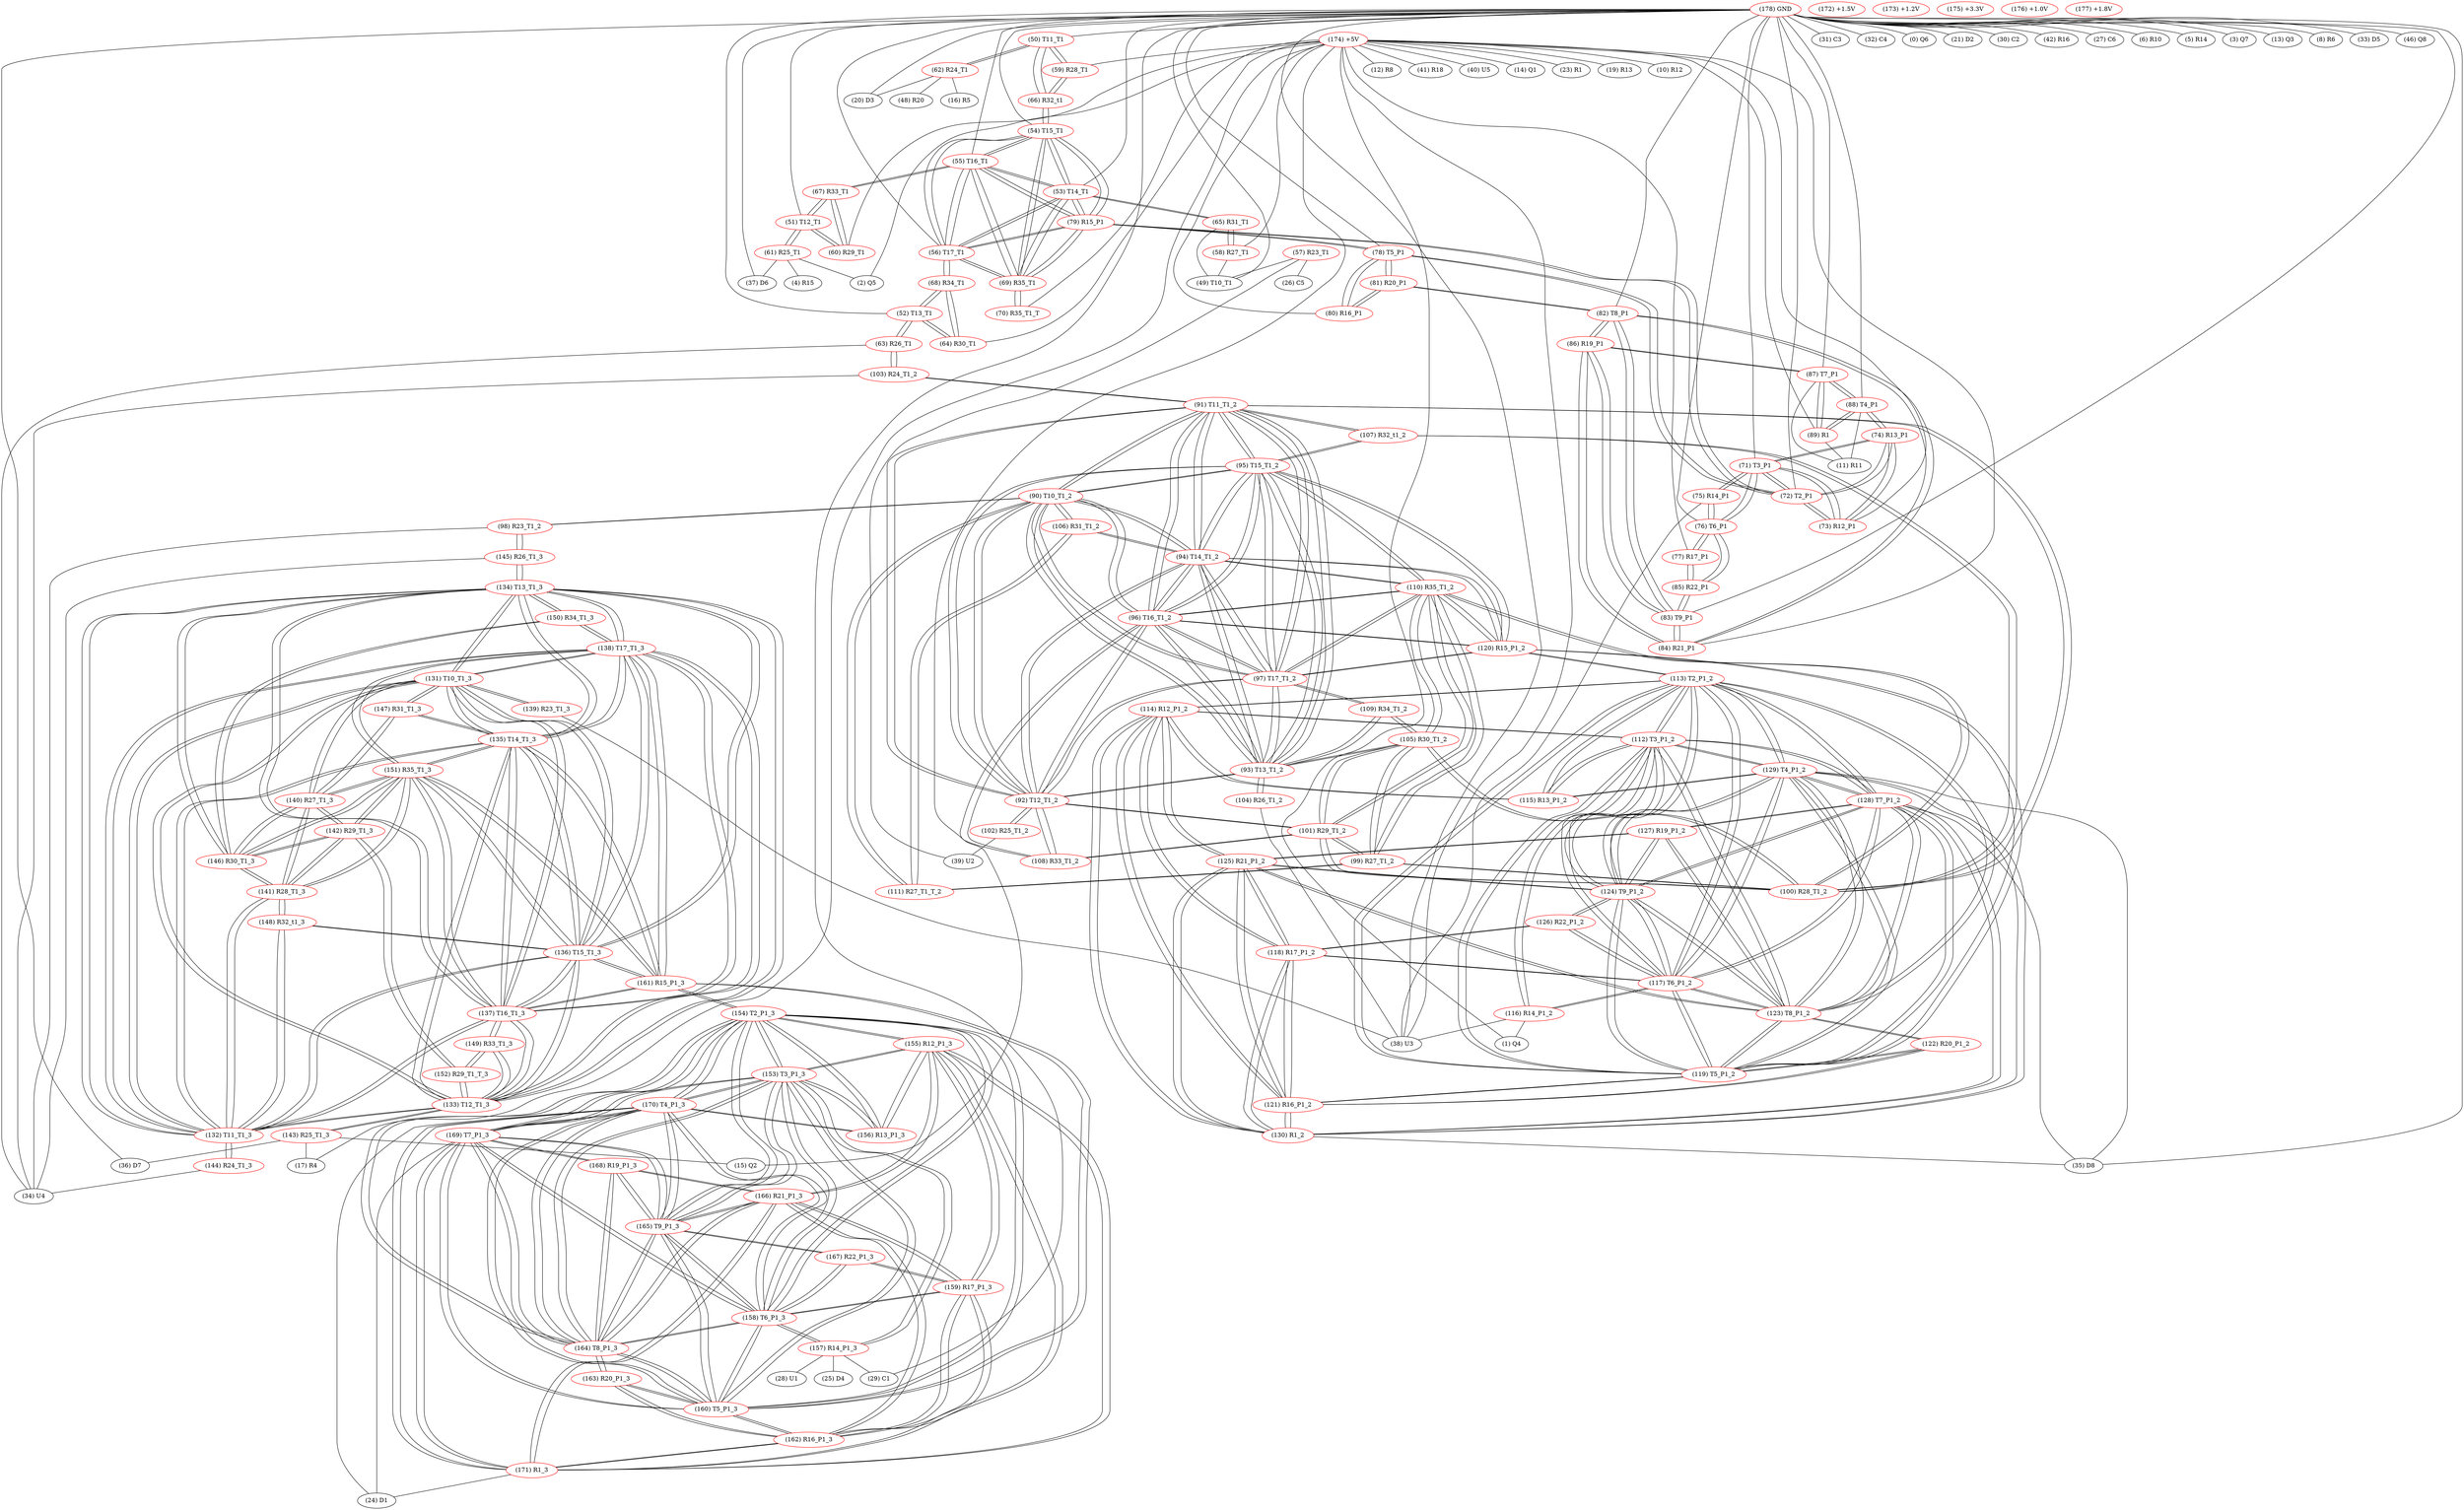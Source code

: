 graph {
	50 [label="(50) T11_T1" color=red]
	62 [label="(62) R24_T1"]
	59 [label="(59) R28_T1"]
	66 [label="(66) R32_t1"]
	51 [label="(51) T12_T1" color=red]
	67 [label="(67) R33_T1"]
	60 [label="(60) R29_T1"]
	61 [label="(61) R25_T1"]
	52 [label="(52) T13_T1" color=red]
	64 [label="(64) R30_T1"]
	68 [label="(68) R34_T1"]
	63 [label="(63) R26_T1"]
	53 [label="(53) T14_T1" color=red]
	65 [label="(65) R31_T1"]
	79 [label="(79) R15_P1"]
	56 [label="(56) T17_T1"]
	69 [label="(69) R35_T1"]
	55 [label="(55) T16_T1"]
	54 [label="(54) T15_T1"]
	54 [label="(54) T15_T1" color=red]
	66 [label="(66) R32_t1"]
	79 [label="(79) R15_P1"]
	56 [label="(56) T17_T1"]
	69 [label="(69) R35_T1"]
	55 [label="(55) T16_T1"]
	53 [label="(53) T14_T1"]
	55 [label="(55) T16_T1" color=red]
	67 [label="(67) R33_T1"]
	79 [label="(79) R15_P1"]
	56 [label="(56) T17_T1"]
	69 [label="(69) R35_T1"]
	54 [label="(54) T15_T1"]
	53 [label="(53) T14_T1"]
	56 [label="(56) T17_T1" color=red]
	68 [label="(68) R34_T1"]
	79 [label="(79) R15_P1"]
	69 [label="(69) R35_T1"]
	55 [label="(55) T16_T1"]
	54 [label="(54) T15_T1"]
	53 [label="(53) T14_T1"]
	57 [label="(57) R23_T1" color=red]
	26 [label="(26) C5"]
	39 [label="(39) U2"]
	49 [label="(49) T10_T1"]
	58 [label="(58) R27_T1" color=red]
	49 [label="(49) T10_T1"]
	65 [label="(65) R31_T1"]
	59 [label="(59) R28_T1" color=red]
	50 [label="(50) T11_T1"]
	66 [label="(66) R32_t1"]
	60 [label="(60) R29_T1" color=red]
	67 [label="(67) R33_T1"]
	51 [label="(51) T12_T1"]
	61 [label="(61) R25_T1" color=red]
	4 [label="(4) R15"]
	2 [label="(2) Q5"]
	37 [label="(37) D6"]
	51 [label="(51) T12_T1"]
	62 [label="(62) R24_T1" color=red]
	48 [label="(48) R20"]
	20 [label="(20) D3"]
	16 [label="(16) R5"]
	50 [label="(50) T11_T1"]
	63 [label="(63) R26_T1" color=red]
	34 [label="(34) U4"]
	103 [label="(103) R24_T1_2"]
	52 [label="(52) T13_T1"]
	64 [label="(64) R30_T1" color=red]
	68 [label="(68) R34_T1"]
	52 [label="(52) T13_T1"]
	65 [label="(65) R31_T1" color=red]
	49 [label="(49) T10_T1"]
	58 [label="(58) R27_T1"]
	53 [label="(53) T14_T1"]
	66 [label="(66) R32_t1" color=red]
	54 [label="(54) T15_T1"]
	50 [label="(50) T11_T1"]
	59 [label="(59) R28_T1"]
	67 [label="(67) R33_T1" color=red]
	55 [label="(55) T16_T1"]
	60 [label="(60) R29_T1"]
	51 [label="(51) T12_T1"]
	68 [label="(68) R34_T1" color=red]
	56 [label="(56) T17_T1"]
	64 [label="(64) R30_T1"]
	52 [label="(52) T13_T1"]
	69 [label="(69) R35_T1" color=red]
	70 [label="(70) R35_T1_T"]
	79 [label="(79) R15_P1"]
	56 [label="(56) T17_T1"]
	55 [label="(55) T16_T1"]
	54 [label="(54) T15_T1"]
	53 [label="(53) T14_T1"]
	70 [label="(70) R35_T1_T" color=red]
	69 [label="(69) R35_T1"]
	71 [label="(71) T3_P1" color=red]
	75 [label="(75) R14_P1"]
	76 [label="(76) T6_P1"]
	74 [label="(74) R13_P1"]
	73 [label="(73) R12_P1"]
	72 [label="(72) T2_P1"]
	72 [label="(72) T2_P1" color=red]
	74 [label="(74) R13_P1"]
	71 [label="(71) T3_P1"]
	73 [label="(73) R12_P1"]
	78 [label="(78) T5_P1"]
	79 [label="(79) R15_P1"]
	73 [label="(73) R12_P1" color=red]
	74 [label="(74) R13_P1"]
	71 [label="(71) T3_P1"]
	72 [label="(72) T2_P1"]
	74 [label="(74) R13_P1" color=red]
	88 [label="(88) T4_P1"]
	71 [label="(71) T3_P1"]
	73 [label="(73) R12_P1"]
	72 [label="(72) T2_P1"]
	75 [label="(75) R14_P1" color=red]
	38 [label="(38) U3"]
	71 [label="(71) T3_P1"]
	76 [label="(76) T6_P1"]
	76 [label="(76) T6_P1" color=red]
	75 [label="(75) R14_P1"]
	71 [label="(71) T3_P1"]
	85 [label="(85) R22_P1"]
	77 [label="(77) R17_P1"]
	77 [label="(77) R17_P1" color=red]
	85 [label="(85) R22_P1"]
	76 [label="(76) T6_P1"]
	78 [label="(78) T5_P1" color=red]
	72 [label="(72) T2_P1"]
	79 [label="(79) R15_P1"]
	80 [label="(80) R16_P1"]
	81 [label="(81) R20_P1"]
	79 [label="(79) R15_P1" color=red]
	56 [label="(56) T17_T1"]
	69 [label="(69) R35_T1"]
	55 [label="(55) T16_T1"]
	54 [label="(54) T15_T1"]
	53 [label="(53) T14_T1"]
	72 [label="(72) T2_P1"]
	78 [label="(78) T5_P1"]
	80 [label="(80) R16_P1" color=red]
	78 [label="(78) T5_P1"]
	81 [label="(81) R20_P1"]
	81 [label="(81) R20_P1" color=red]
	82 [label="(82) T8_P1"]
	80 [label="(80) R16_P1"]
	78 [label="(78) T5_P1"]
	82 [label="(82) T8_P1" color=red]
	83 [label="(83) T9_P1"]
	84 [label="(84) R21_P1"]
	86 [label="(86) R19_P1"]
	81 [label="(81) R20_P1"]
	83 [label="(83) T9_P1" color=red]
	85 [label="(85) R22_P1"]
	84 [label="(84) R21_P1"]
	82 [label="(82) T8_P1"]
	86 [label="(86) R19_P1"]
	84 [label="(84) R21_P1" color=red]
	83 [label="(83) T9_P1"]
	82 [label="(82) T8_P1"]
	86 [label="(86) R19_P1"]
	85 [label="(85) R22_P1" color=red]
	83 [label="(83) T9_P1"]
	76 [label="(76) T6_P1"]
	77 [label="(77) R17_P1"]
	86 [label="(86) R19_P1" color=red]
	83 [label="(83) T9_P1"]
	84 [label="(84) R21_P1"]
	82 [label="(82) T8_P1"]
	87 [label="(87) T7_P1"]
	87 [label="(87) T7_P1" color=red]
	89 [label="(89) R1"]
	88 [label="(88) T4_P1"]
	11 [label="(11) R11"]
	86 [label="(86) R19_P1"]
	88 [label="(88) T4_P1" color=red]
	74 [label="(74) R13_P1"]
	89 [label="(89) R1"]
	87 [label="(87) T7_P1"]
	11 [label="(11) R11"]
	89 [label="(89) R1" color=red]
	88 [label="(88) T4_P1"]
	87 [label="(87) T7_P1"]
	11 [label="(11) R11"]
	90 [label="(90) T10_T1_2" color=red]
	98 [label="(98) R23_T1_2"]
	106 [label="(106) R31_T1_2"]
	111 [label="(111) R27_T1_T_2"]
	96 [label="(96) T16_T1_2"]
	97 [label="(97) T17_T1_2"]
	95 [label="(95) T15_T1_2"]
	92 [label="(92) T12_T1_2"]
	94 [label="(94) T14_T1_2"]
	93 [label="(93) T13_T1_2"]
	91 [label="(91) T11_T1_2"]
	91 [label="(91) T11_T1_2" color=red]
	103 [label="(103) R24_T1_2"]
	100 [label="(100) R28_T1_2"]
	107 [label="(107) R32_t1_2"]
	90 [label="(90) T10_T1_2"]
	96 [label="(96) T16_T1_2"]
	97 [label="(97) T17_T1_2"]
	95 [label="(95) T15_T1_2"]
	92 [label="(92) T12_T1_2"]
	94 [label="(94) T14_T1_2"]
	93 [label="(93) T13_T1_2"]
	92 [label="(92) T12_T1_2" color=red]
	108 [label="(108) R33_T1_2"]
	101 [label="(101) R29_T1_2"]
	102 [label="(102) R25_T1_2"]
	90 [label="(90) T10_T1_2"]
	96 [label="(96) T16_T1_2"]
	97 [label="(97) T17_T1_2"]
	95 [label="(95) T15_T1_2"]
	94 [label="(94) T14_T1_2"]
	93 [label="(93) T13_T1_2"]
	91 [label="(91) T11_T1_2"]
	93 [label="(93) T13_T1_2" color=red]
	105 [label="(105) R30_T1_2"]
	109 [label="(109) R34_T1_2"]
	104 [label="(104) R26_T1_2"]
	90 [label="(90) T10_T1_2"]
	96 [label="(96) T16_T1_2"]
	97 [label="(97) T17_T1_2"]
	95 [label="(95) T15_T1_2"]
	92 [label="(92) T12_T1_2"]
	94 [label="(94) T14_T1_2"]
	91 [label="(91) T11_T1_2"]
	94 [label="(94) T14_T1_2" color=red]
	90 [label="(90) T10_T1_2"]
	96 [label="(96) T16_T1_2"]
	97 [label="(97) T17_T1_2"]
	95 [label="(95) T15_T1_2"]
	92 [label="(92) T12_T1_2"]
	93 [label="(93) T13_T1_2"]
	91 [label="(91) T11_T1_2"]
	106 [label="(106) R31_T1_2"]
	120 [label="(120) R15_P1_2"]
	110 [label="(110) R35_T1_2"]
	95 [label="(95) T15_T1_2" color=red]
	107 [label="(107) R32_t1_2"]
	90 [label="(90) T10_T1_2"]
	96 [label="(96) T16_T1_2"]
	97 [label="(97) T17_T1_2"]
	92 [label="(92) T12_T1_2"]
	94 [label="(94) T14_T1_2"]
	93 [label="(93) T13_T1_2"]
	91 [label="(91) T11_T1_2"]
	120 [label="(120) R15_P1_2"]
	110 [label="(110) R35_T1_2"]
	96 [label="(96) T16_T1_2" color=red]
	108 [label="(108) R33_T1_2"]
	90 [label="(90) T10_T1_2"]
	97 [label="(97) T17_T1_2"]
	95 [label="(95) T15_T1_2"]
	92 [label="(92) T12_T1_2"]
	94 [label="(94) T14_T1_2"]
	93 [label="(93) T13_T1_2"]
	91 [label="(91) T11_T1_2"]
	120 [label="(120) R15_P1_2"]
	110 [label="(110) R35_T1_2"]
	97 [label="(97) T17_T1_2" color=red]
	109 [label="(109) R34_T1_2"]
	90 [label="(90) T10_T1_2"]
	96 [label="(96) T16_T1_2"]
	95 [label="(95) T15_T1_2"]
	92 [label="(92) T12_T1_2"]
	94 [label="(94) T14_T1_2"]
	93 [label="(93) T13_T1_2"]
	91 [label="(91) T11_T1_2"]
	120 [label="(120) R15_P1_2"]
	110 [label="(110) R35_T1_2"]
	98 [label="(98) R23_T1_2" color=red]
	34 [label="(34) U4"]
	145 [label="(145) R26_T1_3"]
	90 [label="(90) T10_T1_2"]
	99 [label="(99) R27_T1_2" color=red]
	105 [label="(105) R30_T1_2"]
	110 [label="(110) R35_T1_2"]
	101 [label="(101) R29_T1_2"]
	100 [label="(100) R28_T1_2"]
	111 [label="(111) R27_T1_T_2"]
	100 [label="(100) R28_T1_2" color=red]
	105 [label="(105) R30_T1_2"]
	110 [label="(110) R35_T1_2"]
	101 [label="(101) R29_T1_2"]
	99 [label="(99) R27_T1_2"]
	91 [label="(91) T11_T1_2"]
	107 [label="(107) R32_t1_2"]
	101 [label="(101) R29_T1_2" color=red]
	105 [label="(105) R30_T1_2"]
	110 [label="(110) R35_T1_2"]
	100 [label="(100) R28_T1_2"]
	99 [label="(99) R27_T1_2"]
	108 [label="(108) R33_T1_2"]
	92 [label="(92) T12_T1_2"]
	102 [label="(102) R25_T1_2" color=red]
	39 [label="(39) U2"]
	92 [label="(92) T12_T1_2"]
	103 [label="(103) R24_T1_2" color=red]
	34 [label="(34) U4"]
	63 [label="(63) R26_T1"]
	91 [label="(91) T11_T1_2"]
	104 [label="(104) R26_T1_2" color=red]
	38 [label="(38) U3"]
	93 [label="(93) T13_T1_2"]
	105 [label="(105) R30_T1_2" color=red]
	110 [label="(110) R35_T1_2"]
	101 [label="(101) R29_T1_2"]
	100 [label="(100) R28_T1_2"]
	99 [label="(99) R27_T1_2"]
	109 [label="(109) R34_T1_2"]
	93 [label="(93) T13_T1_2"]
	106 [label="(106) R31_T1_2" color=red]
	90 [label="(90) T10_T1_2"]
	111 [label="(111) R27_T1_T_2"]
	94 [label="(94) T14_T1_2"]
	107 [label="(107) R32_t1_2" color=red]
	95 [label="(95) T15_T1_2"]
	91 [label="(91) T11_T1_2"]
	100 [label="(100) R28_T1_2"]
	108 [label="(108) R33_T1_2" color=red]
	96 [label="(96) T16_T1_2"]
	101 [label="(101) R29_T1_2"]
	92 [label="(92) T12_T1_2"]
	109 [label="(109) R34_T1_2" color=red]
	97 [label="(97) T17_T1_2"]
	105 [label="(105) R30_T1_2"]
	93 [label="(93) T13_T1_2"]
	110 [label="(110) R35_T1_2" color=red]
	105 [label="(105) R30_T1_2"]
	101 [label="(101) R29_T1_2"]
	100 [label="(100) R28_T1_2"]
	99 [label="(99) R27_T1_2"]
	120 [label="(120) R15_P1_2"]
	97 [label="(97) T17_T1_2"]
	96 [label="(96) T16_T1_2"]
	95 [label="(95) T15_T1_2"]
	94 [label="(94) T14_T1_2"]
	111 [label="(111) R27_T1_T_2" color=red]
	90 [label="(90) T10_T1_2"]
	106 [label="(106) R31_T1_2"]
	99 [label="(99) R27_T1_2"]
	112 [label="(112) T3_P1_2" color=red]
	129 [label="(129) T4_P1_2"]
	128 [label="(128) T7_P1_2"]
	119 [label="(119) T5_P1_2"]
	124 [label="(124) T9_P1_2"]
	123 [label="(123) T8_P1_2"]
	117 [label="(117) T6_P1_2"]
	113 [label="(113) T2_P1_2"]
	116 [label="(116) R14_P1_2"]
	115 [label="(115) R13_P1_2"]
	114 [label="(114) R12_P1_2"]
	113 [label="(113) T2_P1_2" color=red]
	112 [label="(112) T3_P1_2"]
	129 [label="(129) T4_P1_2"]
	128 [label="(128) T7_P1_2"]
	119 [label="(119) T5_P1_2"]
	124 [label="(124) T9_P1_2"]
	123 [label="(123) T8_P1_2"]
	117 [label="(117) T6_P1_2"]
	115 [label="(115) R13_P1_2"]
	114 [label="(114) R12_P1_2"]
	120 [label="(120) R15_P1_2"]
	114 [label="(114) R12_P1_2" color=red]
	125 [label="(125) R21_P1_2"]
	121 [label="(121) R16_P1_2"]
	118 [label="(118) R17_P1_2"]
	130 [label="(130) R1_2"]
	115 [label="(115) R13_P1_2"]
	112 [label="(112) T3_P1_2"]
	113 [label="(113) T2_P1_2"]
	115 [label="(115) R13_P1_2" color=red]
	129 [label="(129) T4_P1_2"]
	112 [label="(112) T3_P1_2"]
	114 [label="(114) R12_P1_2"]
	113 [label="(113) T2_P1_2"]
	116 [label="(116) R14_P1_2" color=red]
	1 [label="(1) Q4"]
	38 [label="(38) U3"]
	112 [label="(112) T3_P1_2"]
	117 [label="(117) T6_P1_2"]
	117 [label="(117) T6_P1_2" color=red]
	112 [label="(112) T3_P1_2"]
	129 [label="(129) T4_P1_2"]
	128 [label="(128) T7_P1_2"]
	119 [label="(119) T5_P1_2"]
	124 [label="(124) T9_P1_2"]
	123 [label="(123) T8_P1_2"]
	113 [label="(113) T2_P1_2"]
	116 [label="(116) R14_P1_2"]
	126 [label="(126) R22_P1_2"]
	118 [label="(118) R17_P1_2"]
	118 [label="(118) R17_P1_2" color=red]
	125 [label="(125) R21_P1_2"]
	121 [label="(121) R16_P1_2"]
	114 [label="(114) R12_P1_2"]
	130 [label="(130) R1_2"]
	126 [label="(126) R22_P1_2"]
	117 [label="(117) T6_P1_2"]
	119 [label="(119) T5_P1_2" color=red]
	112 [label="(112) T3_P1_2"]
	129 [label="(129) T4_P1_2"]
	128 [label="(128) T7_P1_2"]
	124 [label="(124) T9_P1_2"]
	123 [label="(123) T8_P1_2"]
	117 [label="(117) T6_P1_2"]
	113 [label="(113) T2_P1_2"]
	120 [label="(120) R15_P1_2"]
	121 [label="(121) R16_P1_2"]
	122 [label="(122) R20_P1_2"]
	120 [label="(120) R15_P1_2" color=red]
	97 [label="(97) T17_T1_2"]
	110 [label="(110) R35_T1_2"]
	96 [label="(96) T16_T1_2"]
	95 [label="(95) T15_T1_2"]
	94 [label="(94) T14_T1_2"]
	113 [label="(113) T2_P1_2"]
	119 [label="(119) T5_P1_2"]
	121 [label="(121) R16_P1_2" color=red]
	125 [label="(125) R21_P1_2"]
	114 [label="(114) R12_P1_2"]
	118 [label="(118) R17_P1_2"]
	130 [label="(130) R1_2"]
	119 [label="(119) T5_P1_2"]
	122 [label="(122) R20_P1_2"]
	122 [label="(122) R20_P1_2" color=red]
	123 [label="(123) T8_P1_2"]
	121 [label="(121) R16_P1_2"]
	119 [label="(119) T5_P1_2"]
	123 [label="(123) T8_P1_2" color=red]
	112 [label="(112) T3_P1_2"]
	129 [label="(129) T4_P1_2"]
	128 [label="(128) T7_P1_2"]
	119 [label="(119) T5_P1_2"]
	124 [label="(124) T9_P1_2"]
	117 [label="(117) T6_P1_2"]
	113 [label="(113) T2_P1_2"]
	125 [label="(125) R21_P1_2"]
	127 [label="(127) R19_P1_2"]
	122 [label="(122) R20_P1_2"]
	124 [label="(124) T9_P1_2" color=red]
	126 [label="(126) R22_P1_2"]
	112 [label="(112) T3_P1_2"]
	129 [label="(129) T4_P1_2"]
	128 [label="(128) T7_P1_2"]
	119 [label="(119) T5_P1_2"]
	123 [label="(123) T8_P1_2"]
	117 [label="(117) T6_P1_2"]
	113 [label="(113) T2_P1_2"]
	125 [label="(125) R21_P1_2"]
	127 [label="(127) R19_P1_2"]
	125 [label="(125) R21_P1_2" color=red]
	121 [label="(121) R16_P1_2"]
	114 [label="(114) R12_P1_2"]
	118 [label="(118) R17_P1_2"]
	130 [label="(130) R1_2"]
	124 [label="(124) T9_P1_2"]
	123 [label="(123) T8_P1_2"]
	127 [label="(127) R19_P1_2"]
	126 [label="(126) R22_P1_2" color=red]
	124 [label="(124) T9_P1_2"]
	117 [label="(117) T6_P1_2"]
	118 [label="(118) R17_P1_2"]
	127 [label="(127) R19_P1_2" color=red]
	124 [label="(124) T9_P1_2"]
	125 [label="(125) R21_P1_2"]
	123 [label="(123) T8_P1_2"]
	128 [label="(128) T7_P1_2"]
	128 [label="(128) T7_P1_2" color=red]
	112 [label="(112) T3_P1_2"]
	129 [label="(129) T4_P1_2"]
	119 [label="(119) T5_P1_2"]
	124 [label="(124) T9_P1_2"]
	123 [label="(123) T8_P1_2"]
	117 [label="(117) T6_P1_2"]
	113 [label="(113) T2_P1_2"]
	130 [label="(130) R1_2"]
	35 [label="(35) D8"]
	127 [label="(127) R19_P1_2"]
	129 [label="(129) T4_P1_2" color=red]
	112 [label="(112) T3_P1_2"]
	128 [label="(128) T7_P1_2"]
	119 [label="(119) T5_P1_2"]
	124 [label="(124) T9_P1_2"]
	123 [label="(123) T8_P1_2"]
	117 [label="(117) T6_P1_2"]
	113 [label="(113) T2_P1_2"]
	115 [label="(115) R13_P1_2"]
	130 [label="(130) R1_2"]
	35 [label="(35) D8"]
	130 [label="(130) R1_2" color=red]
	129 [label="(129) T4_P1_2"]
	128 [label="(128) T7_P1_2"]
	35 [label="(35) D8"]
	125 [label="(125) R21_P1_2"]
	121 [label="(121) R16_P1_2"]
	114 [label="(114) R12_P1_2"]
	118 [label="(118) R17_P1_2"]
	131 [label="(131) T10_T1_3" color=red]
	139 [label="(139) R23_T1_3"]
	147 [label="(147) R31_T1_3"]
	140 [label="(140) R27_T1_3"]
	137 [label="(137) T16_T1_3"]
	138 [label="(138) T17_T1_3"]
	136 [label="(136) T15_T1_3"]
	133 [label="(133) T12_T1_3"]
	135 [label="(135) T14_T1_3"]
	134 [label="(134) T13_T1_3"]
	132 [label="(132) T11_T1_3"]
	132 [label="(132) T11_T1_3" color=red]
	144 [label="(144) R24_T1_3"]
	141 [label="(141) R28_T1_3"]
	148 [label="(148) R32_t1_3"]
	131 [label="(131) T10_T1_3"]
	137 [label="(137) T16_T1_3"]
	138 [label="(138) T17_T1_3"]
	136 [label="(136) T15_T1_3"]
	133 [label="(133) T12_T1_3"]
	135 [label="(135) T14_T1_3"]
	134 [label="(134) T13_T1_3"]
	133 [label="(133) T12_T1_3" color=red]
	149 [label="(149) R33_T1_3"]
	152 [label="(152) R29_T1_T_3"]
	143 [label="(143) R25_T1_3"]
	131 [label="(131) T10_T1_3"]
	137 [label="(137) T16_T1_3"]
	138 [label="(138) T17_T1_3"]
	136 [label="(136) T15_T1_3"]
	135 [label="(135) T14_T1_3"]
	134 [label="(134) T13_T1_3"]
	132 [label="(132) T11_T1_3"]
	134 [label="(134) T13_T1_3" color=red]
	146 [label="(146) R30_T1_3"]
	150 [label="(150) R34_T1_3"]
	145 [label="(145) R26_T1_3"]
	131 [label="(131) T10_T1_3"]
	137 [label="(137) T16_T1_3"]
	138 [label="(138) T17_T1_3"]
	136 [label="(136) T15_T1_3"]
	133 [label="(133) T12_T1_3"]
	135 [label="(135) T14_T1_3"]
	132 [label="(132) T11_T1_3"]
	135 [label="(135) T14_T1_3" color=red]
	131 [label="(131) T10_T1_3"]
	137 [label="(137) T16_T1_3"]
	138 [label="(138) T17_T1_3"]
	136 [label="(136) T15_T1_3"]
	133 [label="(133) T12_T1_3"]
	134 [label="(134) T13_T1_3"]
	132 [label="(132) T11_T1_3"]
	147 [label="(147) R31_T1_3"]
	161 [label="(161) R15_P1_3"]
	151 [label="(151) R35_T1_3"]
	136 [label="(136) T15_T1_3" color=red]
	148 [label="(148) R32_t1_3"]
	131 [label="(131) T10_T1_3"]
	137 [label="(137) T16_T1_3"]
	138 [label="(138) T17_T1_3"]
	133 [label="(133) T12_T1_3"]
	135 [label="(135) T14_T1_3"]
	134 [label="(134) T13_T1_3"]
	132 [label="(132) T11_T1_3"]
	161 [label="(161) R15_P1_3"]
	151 [label="(151) R35_T1_3"]
	137 [label="(137) T16_T1_3" color=red]
	149 [label="(149) R33_T1_3"]
	131 [label="(131) T10_T1_3"]
	138 [label="(138) T17_T1_3"]
	136 [label="(136) T15_T1_3"]
	133 [label="(133) T12_T1_3"]
	135 [label="(135) T14_T1_3"]
	134 [label="(134) T13_T1_3"]
	132 [label="(132) T11_T1_3"]
	161 [label="(161) R15_P1_3"]
	151 [label="(151) R35_T1_3"]
	138 [label="(138) T17_T1_3" color=red]
	150 [label="(150) R34_T1_3"]
	131 [label="(131) T10_T1_3"]
	137 [label="(137) T16_T1_3"]
	136 [label="(136) T15_T1_3"]
	133 [label="(133) T12_T1_3"]
	135 [label="(135) T14_T1_3"]
	134 [label="(134) T13_T1_3"]
	132 [label="(132) T11_T1_3"]
	161 [label="(161) R15_P1_3"]
	151 [label="(151) R35_T1_3"]
	139 [label="(139) R23_T1_3" color=red]
	38 [label="(38) U3"]
	131 [label="(131) T10_T1_3"]
	140 [label="(140) R27_T1_3" color=red]
	146 [label="(146) R30_T1_3"]
	151 [label="(151) R35_T1_3"]
	142 [label="(142) R29_T1_3"]
	141 [label="(141) R28_T1_3"]
	131 [label="(131) T10_T1_3"]
	147 [label="(147) R31_T1_3"]
	141 [label="(141) R28_T1_3" color=red]
	146 [label="(146) R30_T1_3"]
	151 [label="(151) R35_T1_3"]
	142 [label="(142) R29_T1_3"]
	140 [label="(140) R27_T1_3"]
	132 [label="(132) T11_T1_3"]
	148 [label="(148) R32_t1_3"]
	142 [label="(142) R29_T1_3" color=red]
	146 [label="(146) R30_T1_3"]
	151 [label="(151) R35_T1_3"]
	141 [label="(141) R28_T1_3"]
	140 [label="(140) R27_T1_3"]
	152 [label="(152) R29_T1_T_3"]
	143 [label="(143) R25_T1_3" color=red]
	17 [label="(17) R4"]
	15 [label="(15) Q2"]
	36 [label="(36) D7"]
	133 [label="(133) T12_T1_3"]
	144 [label="(144) R24_T1_3" color=red]
	34 [label="(34) U4"]
	132 [label="(132) T11_T1_3"]
	145 [label="(145) R26_T1_3" color=red]
	34 [label="(34) U4"]
	98 [label="(98) R23_T1_2"]
	134 [label="(134) T13_T1_3"]
	146 [label="(146) R30_T1_3" color=red]
	151 [label="(151) R35_T1_3"]
	142 [label="(142) R29_T1_3"]
	141 [label="(141) R28_T1_3"]
	140 [label="(140) R27_T1_3"]
	150 [label="(150) R34_T1_3"]
	134 [label="(134) T13_T1_3"]
	147 [label="(147) R31_T1_3" color=red]
	131 [label="(131) T10_T1_3"]
	140 [label="(140) R27_T1_3"]
	135 [label="(135) T14_T1_3"]
	148 [label="(148) R32_t1_3" color=red]
	136 [label="(136) T15_T1_3"]
	132 [label="(132) T11_T1_3"]
	141 [label="(141) R28_T1_3"]
	149 [label="(149) R33_T1_3" color=red]
	137 [label="(137) T16_T1_3"]
	152 [label="(152) R29_T1_T_3"]
	133 [label="(133) T12_T1_3"]
	150 [label="(150) R34_T1_3" color=red]
	138 [label="(138) T17_T1_3"]
	146 [label="(146) R30_T1_3"]
	134 [label="(134) T13_T1_3"]
	151 [label="(151) R35_T1_3" color=red]
	146 [label="(146) R30_T1_3"]
	142 [label="(142) R29_T1_3"]
	141 [label="(141) R28_T1_3"]
	140 [label="(140) R27_T1_3"]
	161 [label="(161) R15_P1_3"]
	138 [label="(138) T17_T1_3"]
	137 [label="(137) T16_T1_3"]
	136 [label="(136) T15_T1_3"]
	135 [label="(135) T14_T1_3"]
	152 [label="(152) R29_T1_T_3" color=red]
	149 [label="(149) R33_T1_3"]
	133 [label="(133) T12_T1_3"]
	142 [label="(142) R29_T1_3"]
	153 [label="(153) T3_P1_3" color=red]
	170 [label="(170) T4_P1_3"]
	169 [label="(169) T7_P1_3"]
	160 [label="(160) T5_P1_3"]
	165 [label="(165) T9_P1_3"]
	164 [label="(164) T8_P1_3"]
	158 [label="(158) T6_P1_3"]
	154 [label="(154) T2_P1_3"]
	157 [label="(157) R14_P1_3"]
	156 [label="(156) R13_P1_3"]
	155 [label="(155) R12_P1_3"]
	154 [label="(154) T2_P1_3" color=red]
	153 [label="(153) T3_P1_3"]
	170 [label="(170) T4_P1_3"]
	169 [label="(169) T7_P1_3"]
	160 [label="(160) T5_P1_3"]
	165 [label="(165) T9_P1_3"]
	164 [label="(164) T8_P1_3"]
	158 [label="(158) T6_P1_3"]
	156 [label="(156) R13_P1_3"]
	155 [label="(155) R12_P1_3"]
	161 [label="(161) R15_P1_3"]
	155 [label="(155) R12_P1_3" color=red]
	166 [label="(166) R21_P1_3"]
	162 [label="(162) R16_P1_3"]
	159 [label="(159) R17_P1_3"]
	171 [label="(171) R1_3"]
	156 [label="(156) R13_P1_3"]
	153 [label="(153) T3_P1_3"]
	154 [label="(154) T2_P1_3"]
	156 [label="(156) R13_P1_3" color=red]
	170 [label="(170) T4_P1_3"]
	153 [label="(153) T3_P1_3"]
	155 [label="(155) R12_P1_3"]
	154 [label="(154) T2_P1_3"]
	157 [label="(157) R14_P1_3" color=red]
	25 [label="(25) D4"]
	28 [label="(28) U1"]
	29 [label="(29) C1"]
	153 [label="(153) T3_P1_3"]
	158 [label="(158) T6_P1_3"]
	158 [label="(158) T6_P1_3" color=red]
	153 [label="(153) T3_P1_3"]
	170 [label="(170) T4_P1_3"]
	169 [label="(169) T7_P1_3"]
	160 [label="(160) T5_P1_3"]
	165 [label="(165) T9_P1_3"]
	164 [label="(164) T8_P1_3"]
	154 [label="(154) T2_P1_3"]
	157 [label="(157) R14_P1_3"]
	167 [label="(167) R22_P1_3"]
	159 [label="(159) R17_P1_3"]
	159 [label="(159) R17_P1_3" color=red]
	166 [label="(166) R21_P1_3"]
	162 [label="(162) R16_P1_3"]
	155 [label="(155) R12_P1_3"]
	171 [label="(171) R1_3"]
	167 [label="(167) R22_P1_3"]
	158 [label="(158) T6_P1_3"]
	160 [label="(160) T5_P1_3" color=red]
	153 [label="(153) T3_P1_3"]
	170 [label="(170) T4_P1_3"]
	169 [label="(169) T7_P1_3"]
	165 [label="(165) T9_P1_3"]
	164 [label="(164) T8_P1_3"]
	158 [label="(158) T6_P1_3"]
	154 [label="(154) T2_P1_3"]
	161 [label="(161) R15_P1_3"]
	162 [label="(162) R16_P1_3"]
	163 [label="(163) R20_P1_3"]
	161 [label="(161) R15_P1_3" color=red]
	138 [label="(138) T17_T1_3"]
	151 [label="(151) R35_T1_3"]
	137 [label="(137) T16_T1_3"]
	136 [label="(136) T15_T1_3"]
	135 [label="(135) T14_T1_3"]
	154 [label="(154) T2_P1_3"]
	160 [label="(160) T5_P1_3"]
	162 [label="(162) R16_P1_3" color=red]
	166 [label="(166) R21_P1_3"]
	155 [label="(155) R12_P1_3"]
	159 [label="(159) R17_P1_3"]
	171 [label="(171) R1_3"]
	160 [label="(160) T5_P1_3"]
	163 [label="(163) R20_P1_3"]
	163 [label="(163) R20_P1_3" color=red]
	164 [label="(164) T8_P1_3"]
	162 [label="(162) R16_P1_3"]
	160 [label="(160) T5_P1_3"]
	164 [label="(164) T8_P1_3" color=red]
	153 [label="(153) T3_P1_3"]
	170 [label="(170) T4_P1_3"]
	169 [label="(169) T7_P1_3"]
	160 [label="(160) T5_P1_3"]
	165 [label="(165) T9_P1_3"]
	158 [label="(158) T6_P1_3"]
	154 [label="(154) T2_P1_3"]
	166 [label="(166) R21_P1_3"]
	168 [label="(168) R19_P1_3"]
	163 [label="(163) R20_P1_3"]
	165 [label="(165) T9_P1_3" color=red]
	167 [label="(167) R22_P1_3"]
	153 [label="(153) T3_P1_3"]
	170 [label="(170) T4_P1_3"]
	169 [label="(169) T7_P1_3"]
	160 [label="(160) T5_P1_3"]
	164 [label="(164) T8_P1_3"]
	158 [label="(158) T6_P1_3"]
	154 [label="(154) T2_P1_3"]
	166 [label="(166) R21_P1_3"]
	168 [label="(168) R19_P1_3"]
	166 [label="(166) R21_P1_3" color=red]
	162 [label="(162) R16_P1_3"]
	155 [label="(155) R12_P1_3"]
	159 [label="(159) R17_P1_3"]
	171 [label="(171) R1_3"]
	165 [label="(165) T9_P1_3"]
	164 [label="(164) T8_P1_3"]
	168 [label="(168) R19_P1_3"]
	167 [label="(167) R22_P1_3" color=red]
	165 [label="(165) T9_P1_3"]
	158 [label="(158) T6_P1_3"]
	159 [label="(159) R17_P1_3"]
	168 [label="(168) R19_P1_3" color=red]
	165 [label="(165) T9_P1_3"]
	166 [label="(166) R21_P1_3"]
	164 [label="(164) T8_P1_3"]
	169 [label="(169) T7_P1_3"]
	169 [label="(169) T7_P1_3" color=red]
	153 [label="(153) T3_P1_3"]
	170 [label="(170) T4_P1_3"]
	160 [label="(160) T5_P1_3"]
	165 [label="(165) T9_P1_3"]
	164 [label="(164) T8_P1_3"]
	158 [label="(158) T6_P1_3"]
	154 [label="(154) T2_P1_3"]
	171 [label="(171) R1_3"]
	24 [label="(24) D1"]
	168 [label="(168) R19_P1_3"]
	170 [label="(170) T4_P1_3" color=red]
	153 [label="(153) T3_P1_3"]
	169 [label="(169) T7_P1_3"]
	160 [label="(160) T5_P1_3"]
	165 [label="(165) T9_P1_3"]
	164 [label="(164) T8_P1_3"]
	158 [label="(158) T6_P1_3"]
	154 [label="(154) T2_P1_3"]
	156 [label="(156) R13_P1_3"]
	171 [label="(171) R1_3"]
	24 [label="(24) D1"]
	171 [label="(171) R1_3" color=red]
	170 [label="(170) T4_P1_3"]
	169 [label="(169) T7_P1_3"]
	24 [label="(24) D1"]
	166 [label="(166) R21_P1_3"]
	162 [label="(162) R16_P1_3"]
	155 [label="(155) R12_P1_3"]
	159 [label="(159) R17_P1_3"]
	172 [label="(172) +1.5V" color=red]
	173 [label="(173) +1.2V" color=red]
	174 [label="(174) +5V" color=red]
	2 [label="(2) Q5"]
	1 [label="(1) Q4"]
	12 [label="(12) R8"]
	41 [label="(41) R18"]
	40 [label="(40) U5"]
	38 [label="(38) U3"]
	15 [label="(15) Q2"]
	17 [label="(17) R4"]
	14 [label="(14) Q1"]
	23 [label="(23) R1"]
	19 [label="(19) R13"]
	10 [label="(10) R12"]
	64 [label="(64) R30_T1"]
	70 [label="(70) R35_T1_T"]
	60 [label="(60) R29_T1"]
	59 [label="(59) R28_T1"]
	58 [label="(58) R27_T1"]
	84 [label="(84) R21_P1"]
	80 [label="(80) R16_P1"]
	73 [label="(73) R12_P1"]
	77 [label="(77) R17_P1"]
	89 [label="(89) R1"]
	175 [label="(175) +3.3V" color=red]
	176 [label="(176) +1.0V" color=red]
	177 [label="(177) +1.8V" color=red]
	178 [label="(178) GND" color=red]
	31 [label="(31) C3"]
	32 [label="(32) C4"]
	20 [label="(20) D3"]
	0 [label="(0) Q6"]
	21 [label="(21) D2"]
	30 [label="(30) C2"]
	38 [label="(38) U3"]
	29 [label="(29) C1"]
	42 [label="(42) R16"]
	27 [label="(27) C6"]
	6 [label="(6) R10"]
	5 [label="(5) R14"]
	3 [label="(3) Q7"]
	13 [label="(13) Q3"]
	8 [label="(8) R6"]
	33 [label="(33) D5"]
	35 [label="(35) D8"]
	46 [label="(46) Q8"]
	36 [label="(36) D7"]
	37 [label="(37) D6"]
	49 [label="(49) T10_T1"]
	55 [label="(55) T16_T1"]
	56 [label="(56) T17_T1"]
	54 [label="(54) T15_T1"]
	51 [label="(51) T12_T1"]
	53 [label="(53) T14_T1"]
	52 [label="(52) T13_T1"]
	50 [label="(50) T11_T1"]
	71 [label="(71) T3_P1"]
	88 [label="(88) T4_P1"]
	87 [label="(87) T7_P1"]
	78 [label="(78) T5_P1"]
	83 [label="(83) T9_P1"]
	82 [label="(82) T8_P1"]
	76 [label="(76) T6_P1"]
	72 [label="(72) T2_P1"]
	50 -- 62
	50 -- 59
	50 -- 66
	51 -- 67
	51 -- 60
	51 -- 61
	52 -- 64
	52 -- 68
	52 -- 63
	53 -- 65
	53 -- 79
	53 -- 56
	53 -- 69
	53 -- 55
	53 -- 54
	54 -- 66
	54 -- 79
	54 -- 56
	54 -- 69
	54 -- 55
	54 -- 53
	55 -- 67
	55 -- 79
	55 -- 56
	55 -- 69
	55 -- 54
	55 -- 53
	56 -- 68
	56 -- 79
	56 -- 69
	56 -- 55
	56 -- 54
	56 -- 53
	57 -- 26
	57 -- 39
	57 -- 49
	58 -- 49
	58 -- 65
	59 -- 50
	59 -- 66
	60 -- 67
	60 -- 51
	61 -- 4
	61 -- 2
	61 -- 37
	61 -- 51
	62 -- 48
	62 -- 20
	62 -- 16
	62 -- 50
	63 -- 34
	63 -- 103
	63 -- 52
	64 -- 68
	64 -- 52
	65 -- 49
	65 -- 58
	65 -- 53
	66 -- 54
	66 -- 50
	66 -- 59
	67 -- 55
	67 -- 60
	67 -- 51
	68 -- 56
	68 -- 64
	68 -- 52
	69 -- 70
	69 -- 79
	69 -- 56
	69 -- 55
	69 -- 54
	69 -- 53
	70 -- 69
	71 -- 75
	71 -- 76
	71 -- 74
	71 -- 73
	71 -- 72
	72 -- 74
	72 -- 71
	72 -- 73
	72 -- 78
	72 -- 79
	73 -- 74
	73 -- 71
	73 -- 72
	74 -- 88
	74 -- 71
	74 -- 73
	74 -- 72
	75 -- 38
	75 -- 71
	75 -- 76
	76 -- 75
	76 -- 71
	76 -- 85
	76 -- 77
	77 -- 85
	77 -- 76
	78 -- 72
	78 -- 79
	78 -- 80
	78 -- 81
	79 -- 56
	79 -- 69
	79 -- 55
	79 -- 54
	79 -- 53
	79 -- 72
	79 -- 78
	80 -- 78
	80 -- 81
	81 -- 82
	81 -- 80
	81 -- 78
	82 -- 83
	82 -- 84
	82 -- 86
	82 -- 81
	83 -- 85
	83 -- 84
	83 -- 82
	83 -- 86
	84 -- 83
	84 -- 82
	84 -- 86
	85 -- 83
	85 -- 76
	85 -- 77
	86 -- 83
	86 -- 84
	86 -- 82
	86 -- 87
	87 -- 89
	87 -- 88
	87 -- 11
	87 -- 86
	88 -- 74
	88 -- 89
	88 -- 87
	88 -- 11
	89 -- 88
	89 -- 87
	89 -- 11
	90 -- 98
	90 -- 106
	90 -- 111
	90 -- 96
	90 -- 97
	90 -- 95
	90 -- 92
	90 -- 94
	90 -- 93
	90 -- 91
	91 -- 103
	91 -- 100
	91 -- 107
	91 -- 90
	91 -- 96
	91 -- 97
	91 -- 95
	91 -- 92
	91 -- 94
	91 -- 93
	92 -- 108
	92 -- 101
	92 -- 102
	92 -- 90
	92 -- 96
	92 -- 97
	92 -- 95
	92 -- 94
	92 -- 93
	92 -- 91
	93 -- 105
	93 -- 109
	93 -- 104
	93 -- 90
	93 -- 96
	93 -- 97
	93 -- 95
	93 -- 92
	93 -- 94
	93 -- 91
	94 -- 90
	94 -- 96
	94 -- 97
	94 -- 95
	94 -- 92
	94 -- 93
	94 -- 91
	94 -- 106
	94 -- 120
	94 -- 110
	95 -- 107
	95 -- 90
	95 -- 96
	95 -- 97
	95 -- 92
	95 -- 94
	95 -- 93
	95 -- 91
	95 -- 120
	95 -- 110
	96 -- 108
	96 -- 90
	96 -- 97
	96 -- 95
	96 -- 92
	96 -- 94
	96 -- 93
	96 -- 91
	96 -- 120
	96 -- 110
	97 -- 109
	97 -- 90
	97 -- 96
	97 -- 95
	97 -- 92
	97 -- 94
	97 -- 93
	97 -- 91
	97 -- 120
	97 -- 110
	98 -- 34
	98 -- 145
	98 -- 90
	99 -- 105
	99 -- 110
	99 -- 101
	99 -- 100
	99 -- 111
	100 -- 105
	100 -- 110
	100 -- 101
	100 -- 99
	100 -- 91
	100 -- 107
	101 -- 105
	101 -- 110
	101 -- 100
	101 -- 99
	101 -- 108
	101 -- 92
	102 -- 39
	102 -- 92
	103 -- 34
	103 -- 63
	103 -- 91
	104 -- 38
	104 -- 93
	105 -- 110
	105 -- 101
	105 -- 100
	105 -- 99
	105 -- 109
	105 -- 93
	106 -- 90
	106 -- 111
	106 -- 94
	107 -- 95
	107 -- 91
	107 -- 100
	108 -- 96
	108 -- 101
	108 -- 92
	109 -- 97
	109 -- 105
	109 -- 93
	110 -- 105
	110 -- 101
	110 -- 100
	110 -- 99
	110 -- 120
	110 -- 97
	110 -- 96
	110 -- 95
	110 -- 94
	111 -- 90
	111 -- 106
	111 -- 99
	112 -- 129
	112 -- 128
	112 -- 119
	112 -- 124
	112 -- 123
	112 -- 117
	112 -- 113
	112 -- 116
	112 -- 115
	112 -- 114
	113 -- 112
	113 -- 129
	113 -- 128
	113 -- 119
	113 -- 124
	113 -- 123
	113 -- 117
	113 -- 115
	113 -- 114
	113 -- 120
	114 -- 125
	114 -- 121
	114 -- 118
	114 -- 130
	114 -- 115
	114 -- 112
	114 -- 113
	115 -- 129
	115 -- 112
	115 -- 114
	115 -- 113
	116 -- 1
	116 -- 38
	116 -- 112
	116 -- 117
	117 -- 112
	117 -- 129
	117 -- 128
	117 -- 119
	117 -- 124
	117 -- 123
	117 -- 113
	117 -- 116
	117 -- 126
	117 -- 118
	118 -- 125
	118 -- 121
	118 -- 114
	118 -- 130
	118 -- 126
	118 -- 117
	119 -- 112
	119 -- 129
	119 -- 128
	119 -- 124
	119 -- 123
	119 -- 117
	119 -- 113
	119 -- 120
	119 -- 121
	119 -- 122
	120 -- 97
	120 -- 110
	120 -- 96
	120 -- 95
	120 -- 94
	120 -- 113
	120 -- 119
	121 -- 125
	121 -- 114
	121 -- 118
	121 -- 130
	121 -- 119
	121 -- 122
	122 -- 123
	122 -- 121
	122 -- 119
	123 -- 112
	123 -- 129
	123 -- 128
	123 -- 119
	123 -- 124
	123 -- 117
	123 -- 113
	123 -- 125
	123 -- 127
	123 -- 122
	124 -- 126
	124 -- 112
	124 -- 129
	124 -- 128
	124 -- 119
	124 -- 123
	124 -- 117
	124 -- 113
	124 -- 125
	124 -- 127
	125 -- 121
	125 -- 114
	125 -- 118
	125 -- 130
	125 -- 124
	125 -- 123
	125 -- 127
	126 -- 124
	126 -- 117
	126 -- 118
	127 -- 124
	127 -- 125
	127 -- 123
	127 -- 128
	128 -- 112
	128 -- 129
	128 -- 119
	128 -- 124
	128 -- 123
	128 -- 117
	128 -- 113
	128 -- 130
	128 -- 35
	128 -- 127
	129 -- 112
	129 -- 128
	129 -- 119
	129 -- 124
	129 -- 123
	129 -- 117
	129 -- 113
	129 -- 115
	129 -- 130
	129 -- 35
	130 -- 129
	130 -- 128
	130 -- 35
	130 -- 125
	130 -- 121
	130 -- 114
	130 -- 118
	131 -- 139
	131 -- 147
	131 -- 140
	131 -- 137
	131 -- 138
	131 -- 136
	131 -- 133
	131 -- 135
	131 -- 134
	131 -- 132
	132 -- 144
	132 -- 141
	132 -- 148
	132 -- 131
	132 -- 137
	132 -- 138
	132 -- 136
	132 -- 133
	132 -- 135
	132 -- 134
	133 -- 149
	133 -- 152
	133 -- 143
	133 -- 131
	133 -- 137
	133 -- 138
	133 -- 136
	133 -- 135
	133 -- 134
	133 -- 132
	134 -- 146
	134 -- 150
	134 -- 145
	134 -- 131
	134 -- 137
	134 -- 138
	134 -- 136
	134 -- 133
	134 -- 135
	134 -- 132
	135 -- 131
	135 -- 137
	135 -- 138
	135 -- 136
	135 -- 133
	135 -- 134
	135 -- 132
	135 -- 147
	135 -- 161
	135 -- 151
	136 -- 148
	136 -- 131
	136 -- 137
	136 -- 138
	136 -- 133
	136 -- 135
	136 -- 134
	136 -- 132
	136 -- 161
	136 -- 151
	137 -- 149
	137 -- 131
	137 -- 138
	137 -- 136
	137 -- 133
	137 -- 135
	137 -- 134
	137 -- 132
	137 -- 161
	137 -- 151
	138 -- 150
	138 -- 131
	138 -- 137
	138 -- 136
	138 -- 133
	138 -- 135
	138 -- 134
	138 -- 132
	138 -- 161
	138 -- 151
	139 -- 38
	139 -- 131
	140 -- 146
	140 -- 151
	140 -- 142
	140 -- 141
	140 -- 131
	140 -- 147
	141 -- 146
	141 -- 151
	141 -- 142
	141 -- 140
	141 -- 132
	141 -- 148
	142 -- 146
	142 -- 151
	142 -- 141
	142 -- 140
	142 -- 152
	143 -- 17
	143 -- 15
	143 -- 36
	143 -- 133
	144 -- 34
	144 -- 132
	145 -- 34
	145 -- 98
	145 -- 134
	146 -- 151
	146 -- 142
	146 -- 141
	146 -- 140
	146 -- 150
	146 -- 134
	147 -- 131
	147 -- 140
	147 -- 135
	148 -- 136
	148 -- 132
	148 -- 141
	149 -- 137
	149 -- 152
	149 -- 133
	150 -- 138
	150 -- 146
	150 -- 134
	151 -- 146
	151 -- 142
	151 -- 141
	151 -- 140
	151 -- 161
	151 -- 138
	151 -- 137
	151 -- 136
	151 -- 135
	152 -- 149
	152 -- 133
	152 -- 142
	153 -- 170
	153 -- 169
	153 -- 160
	153 -- 165
	153 -- 164
	153 -- 158
	153 -- 154
	153 -- 157
	153 -- 156
	153 -- 155
	154 -- 153
	154 -- 170
	154 -- 169
	154 -- 160
	154 -- 165
	154 -- 164
	154 -- 158
	154 -- 156
	154 -- 155
	154 -- 161
	155 -- 166
	155 -- 162
	155 -- 159
	155 -- 171
	155 -- 156
	155 -- 153
	155 -- 154
	156 -- 170
	156 -- 153
	156 -- 155
	156 -- 154
	157 -- 25
	157 -- 28
	157 -- 29
	157 -- 153
	157 -- 158
	158 -- 153
	158 -- 170
	158 -- 169
	158 -- 160
	158 -- 165
	158 -- 164
	158 -- 154
	158 -- 157
	158 -- 167
	158 -- 159
	159 -- 166
	159 -- 162
	159 -- 155
	159 -- 171
	159 -- 167
	159 -- 158
	160 -- 153
	160 -- 170
	160 -- 169
	160 -- 165
	160 -- 164
	160 -- 158
	160 -- 154
	160 -- 161
	160 -- 162
	160 -- 163
	161 -- 138
	161 -- 151
	161 -- 137
	161 -- 136
	161 -- 135
	161 -- 154
	161 -- 160
	162 -- 166
	162 -- 155
	162 -- 159
	162 -- 171
	162 -- 160
	162 -- 163
	163 -- 164
	163 -- 162
	163 -- 160
	164 -- 153
	164 -- 170
	164 -- 169
	164 -- 160
	164 -- 165
	164 -- 158
	164 -- 154
	164 -- 166
	164 -- 168
	164 -- 163
	165 -- 167
	165 -- 153
	165 -- 170
	165 -- 169
	165 -- 160
	165 -- 164
	165 -- 158
	165 -- 154
	165 -- 166
	165 -- 168
	166 -- 162
	166 -- 155
	166 -- 159
	166 -- 171
	166 -- 165
	166 -- 164
	166 -- 168
	167 -- 165
	167 -- 158
	167 -- 159
	168 -- 165
	168 -- 166
	168 -- 164
	168 -- 169
	169 -- 153
	169 -- 170
	169 -- 160
	169 -- 165
	169 -- 164
	169 -- 158
	169 -- 154
	169 -- 171
	169 -- 24
	169 -- 168
	170 -- 153
	170 -- 169
	170 -- 160
	170 -- 165
	170 -- 164
	170 -- 158
	170 -- 154
	170 -- 156
	170 -- 171
	170 -- 24
	171 -- 170
	171 -- 169
	171 -- 24
	171 -- 166
	171 -- 162
	171 -- 155
	171 -- 159
	174 -- 2
	174 -- 1
	174 -- 12
	174 -- 41
	174 -- 40
	174 -- 38
	174 -- 15
	174 -- 17
	174 -- 14
	174 -- 23
	174 -- 19
	174 -- 10
	174 -- 64
	174 -- 70
	174 -- 60
	174 -- 59
	174 -- 58
	174 -- 84
	174 -- 80
	174 -- 73
	174 -- 77
	174 -- 89
	178 -- 31
	178 -- 32
	178 -- 20
	178 -- 0
	178 -- 21
	178 -- 30
	178 -- 38
	178 -- 29
	178 -- 42
	178 -- 27
	178 -- 6
	178 -- 5
	178 -- 3
	178 -- 13
	178 -- 8
	178 -- 33
	178 -- 35
	178 -- 46
	178 -- 36
	178 -- 37
	178 -- 49
	178 -- 55
	178 -- 56
	178 -- 54
	178 -- 51
	178 -- 53
	178 -- 52
	178 -- 50
	178 -- 71
	178 -- 88
	178 -- 87
	178 -- 78
	178 -- 83
	178 -- 82
	178 -- 76
	178 -- 72
}